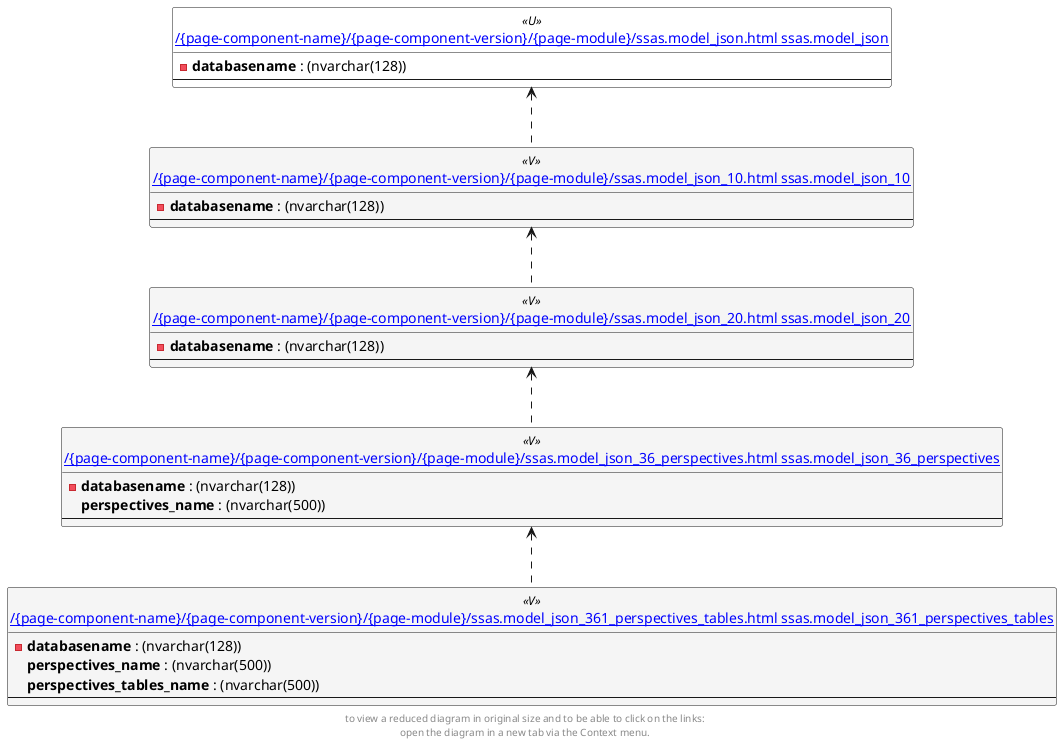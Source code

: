 @startuml
'Left to right direction
top to bottom direction
hide circle
'avoide "." issues:
set namespaceSeparator none


skinparam class {
  BackgroundColor White
  BackgroundColor<<FN>> Yellow
  BackgroundColor<<FS>> Yellow
  BackgroundColor<<FT>> LightGray
  BackgroundColor<<IF>> Yellow
  BackgroundColor<<IS>> Yellow
  BackgroundColor<<P>> Aqua
  BackgroundColor<<PC>> Aqua
  BackgroundColor<<SN>> Yellow
  BackgroundColor<<SO>> SlateBlue
  BackgroundColor<<TF>> LightGray
  BackgroundColor<<TR>> Tomato
  BackgroundColor<<U>> White
  BackgroundColor<<V>> WhiteSmoke
  BackgroundColor<<X>> Aqua
}


entity "[[{site-url}/{page-component-name}/{page-component-version}/{page-module}/ssas.model_json.html ssas.model_json]]" as ssas.model_json << U >> {
  - **databasename** : (nvarchar(128))
  --
}

entity "[[{site-url}/{page-component-name}/{page-component-version}/{page-module}/ssas.model_json_10.html ssas.model_json_10]]" as ssas.model_json_10 << V >> {
  - **databasename** : (nvarchar(128))
  --
}

entity "[[{site-url}/{page-component-name}/{page-component-version}/{page-module}/ssas.model_json_20.html ssas.model_json_20]]" as ssas.model_json_20 << V >> {
  - **databasename** : (nvarchar(128))
  --
}

entity "[[{site-url}/{page-component-name}/{page-component-version}/{page-module}/ssas.model_json_36_perspectives.html ssas.model_json_36_perspectives]]" as ssas.model_json_36_perspectives << V >> {
  - **databasename** : (nvarchar(128))
  **perspectives_name** : (nvarchar(500))
  --
}

entity "[[{site-url}/{page-component-name}/{page-component-version}/{page-module}/ssas.model_json_361_perspectives_tables.html ssas.model_json_361_perspectives_tables]]" as ssas.model_json_361_perspectives_tables << V >> {
  - **databasename** : (nvarchar(128))
  **perspectives_name** : (nvarchar(500))
  **perspectives_tables_name** : (nvarchar(500))
  --
}

ssas.model_json <.. ssas.model_json_10
ssas.model_json_10 <.. ssas.model_json_20
ssas.model_json_20 <.. ssas.model_json_36_perspectives
ssas.model_json_36_perspectives <.. ssas.model_json_361_perspectives_tables
footer
to view a reduced diagram in original size and to be able to click on the links:
open the diagram in a new tab via the Context menu.
end footer

@enduml

